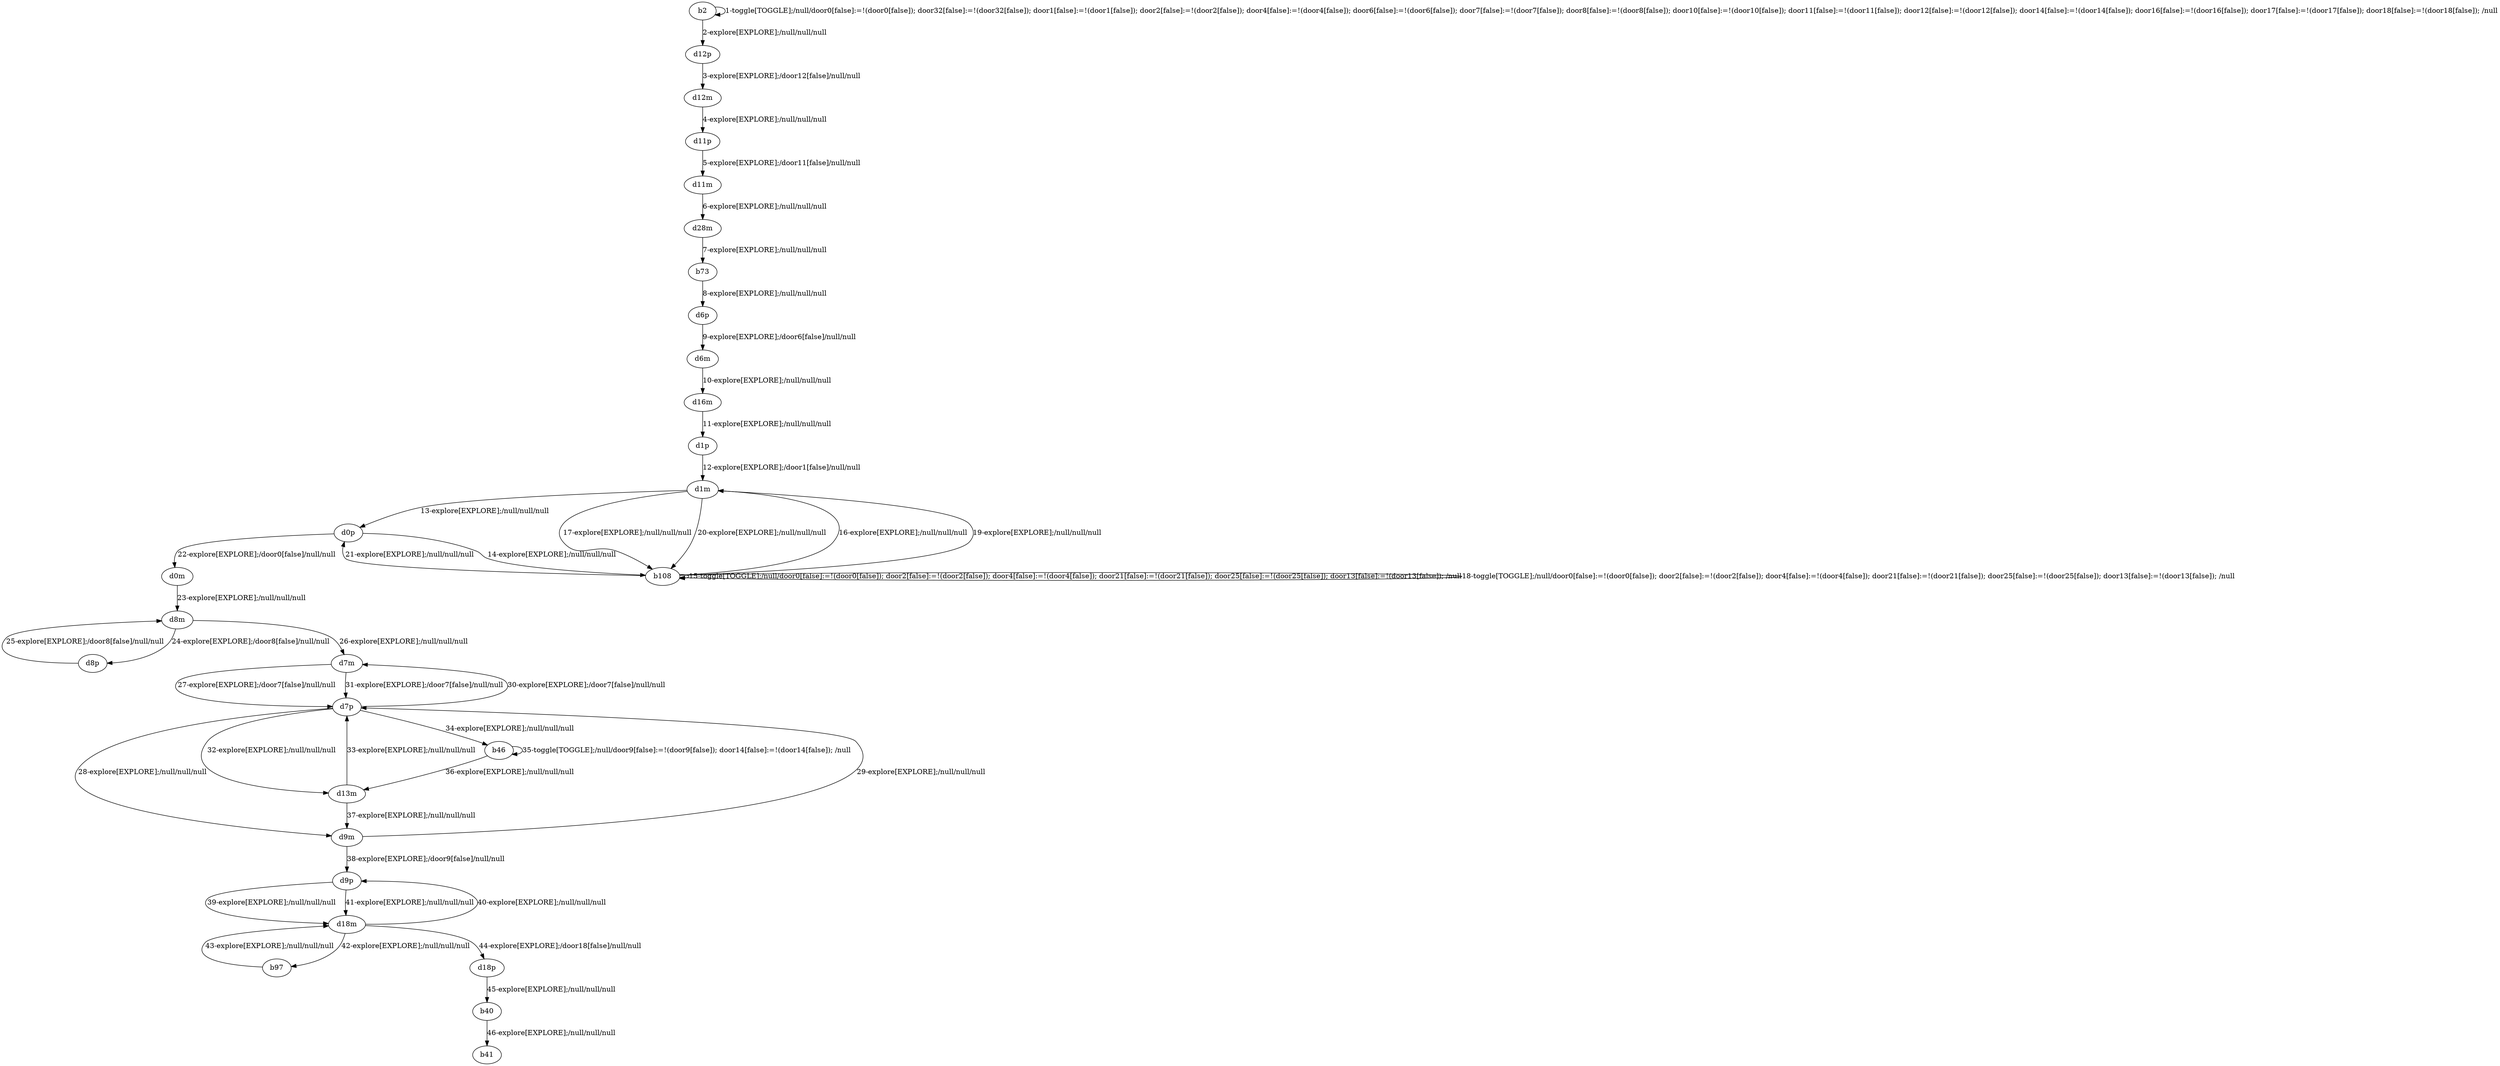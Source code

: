 # Total number of goals covered by this test: 1
# b40 --> b41

digraph g {
"b2" -> "b2" [label = "1-toggle[TOGGLE];/null/door0[false]:=!(door0[false]); door32[false]:=!(door32[false]); door1[false]:=!(door1[false]); door2[false]:=!(door2[false]); door4[false]:=!(door4[false]); door6[false]:=!(door6[false]); door7[false]:=!(door7[false]); door8[false]:=!(door8[false]); door10[false]:=!(door10[false]); door11[false]:=!(door11[false]); door12[false]:=!(door12[false]); door14[false]:=!(door14[false]); door16[false]:=!(door16[false]); door17[false]:=!(door17[false]); door18[false]:=!(door18[false]); /null"];
"b2" -> "d12p" [label = "2-explore[EXPLORE];/null/null/null"];
"d12p" -> "d12m" [label = "3-explore[EXPLORE];/door12[false]/null/null"];
"d12m" -> "d11p" [label = "4-explore[EXPLORE];/null/null/null"];
"d11p" -> "d11m" [label = "5-explore[EXPLORE];/door11[false]/null/null"];
"d11m" -> "d28m" [label = "6-explore[EXPLORE];/null/null/null"];
"d28m" -> "b73" [label = "7-explore[EXPLORE];/null/null/null"];
"b73" -> "d6p" [label = "8-explore[EXPLORE];/null/null/null"];
"d6p" -> "d6m" [label = "9-explore[EXPLORE];/door6[false]/null/null"];
"d6m" -> "d16m" [label = "10-explore[EXPLORE];/null/null/null"];
"d16m" -> "d1p" [label = "11-explore[EXPLORE];/null/null/null"];
"d1p" -> "d1m" [label = "12-explore[EXPLORE];/door1[false]/null/null"];
"d1m" -> "d0p" [label = "13-explore[EXPLORE];/null/null/null"];
"d0p" -> "b108" [label = "14-explore[EXPLORE];/null/null/null"];
"b108" -> "b108" [label = "15-toggle[TOGGLE];/null/door0[false]:=!(door0[false]); door2[false]:=!(door2[false]); door4[false]:=!(door4[false]); door21[false]:=!(door21[false]); door25[false]:=!(door25[false]); door13[false]:=!(door13[false]); /null"];
"b108" -> "d1m" [label = "16-explore[EXPLORE];/null/null/null"];
"d1m" -> "b108" [label = "17-explore[EXPLORE];/null/null/null"];
"b108" -> "b108" [label = "18-toggle[TOGGLE];/null/door0[false]:=!(door0[false]); door2[false]:=!(door2[false]); door4[false]:=!(door4[false]); door21[false]:=!(door21[false]); door25[false]:=!(door25[false]); door13[false]:=!(door13[false]); /null"];
"b108" -> "d1m" [label = "19-explore[EXPLORE];/null/null/null"];
"d1m" -> "b108" [label = "20-explore[EXPLORE];/null/null/null"];
"b108" -> "d0p" [label = "21-explore[EXPLORE];/null/null/null"];
"d0p" -> "d0m" [label = "22-explore[EXPLORE];/door0[false]/null/null"];
"d0m" -> "d8m" [label = "23-explore[EXPLORE];/null/null/null"];
"d8m" -> "d8p" [label = "24-explore[EXPLORE];/door8[false]/null/null"];
"d8p" -> "d8m" [label = "25-explore[EXPLORE];/door8[false]/null/null"];
"d8m" -> "d7m" [label = "26-explore[EXPLORE];/null/null/null"];
"d7m" -> "d7p" [label = "27-explore[EXPLORE];/door7[false]/null/null"];
"d7p" -> "d9m" [label = "28-explore[EXPLORE];/null/null/null"];
"d9m" -> "d7p" [label = "29-explore[EXPLORE];/null/null/null"];
"d7p" -> "d7m" [label = "30-explore[EXPLORE];/door7[false]/null/null"];
"d7m" -> "d7p" [label = "31-explore[EXPLORE];/door7[false]/null/null"];
"d7p" -> "d13m" [label = "32-explore[EXPLORE];/null/null/null"];
"d13m" -> "d7p" [label = "33-explore[EXPLORE];/null/null/null"];
"d7p" -> "b46" [label = "34-explore[EXPLORE];/null/null/null"];
"b46" -> "b46" [label = "35-toggle[TOGGLE];/null/door9[false]:=!(door9[false]); door14[false]:=!(door14[false]); /null"];
"b46" -> "d13m" [label = "36-explore[EXPLORE];/null/null/null"];
"d13m" -> "d9m" [label = "37-explore[EXPLORE];/null/null/null"];
"d9m" -> "d9p" [label = "38-explore[EXPLORE];/door9[false]/null/null"];
"d9p" -> "d18m" [label = "39-explore[EXPLORE];/null/null/null"];
"d18m" -> "d9p" [label = "40-explore[EXPLORE];/null/null/null"];
"d9p" -> "d18m" [label = "41-explore[EXPLORE];/null/null/null"];
"d18m" -> "b97" [label = "42-explore[EXPLORE];/null/null/null"];
"b97" -> "d18m" [label = "43-explore[EXPLORE];/null/null/null"];
"d18m" -> "d18p" [label = "44-explore[EXPLORE];/door18[false]/null/null"];
"d18p" -> "b40" [label = "45-explore[EXPLORE];/null/null/null"];
"b40" -> "b41" [label = "46-explore[EXPLORE];/null/null/null"];
}